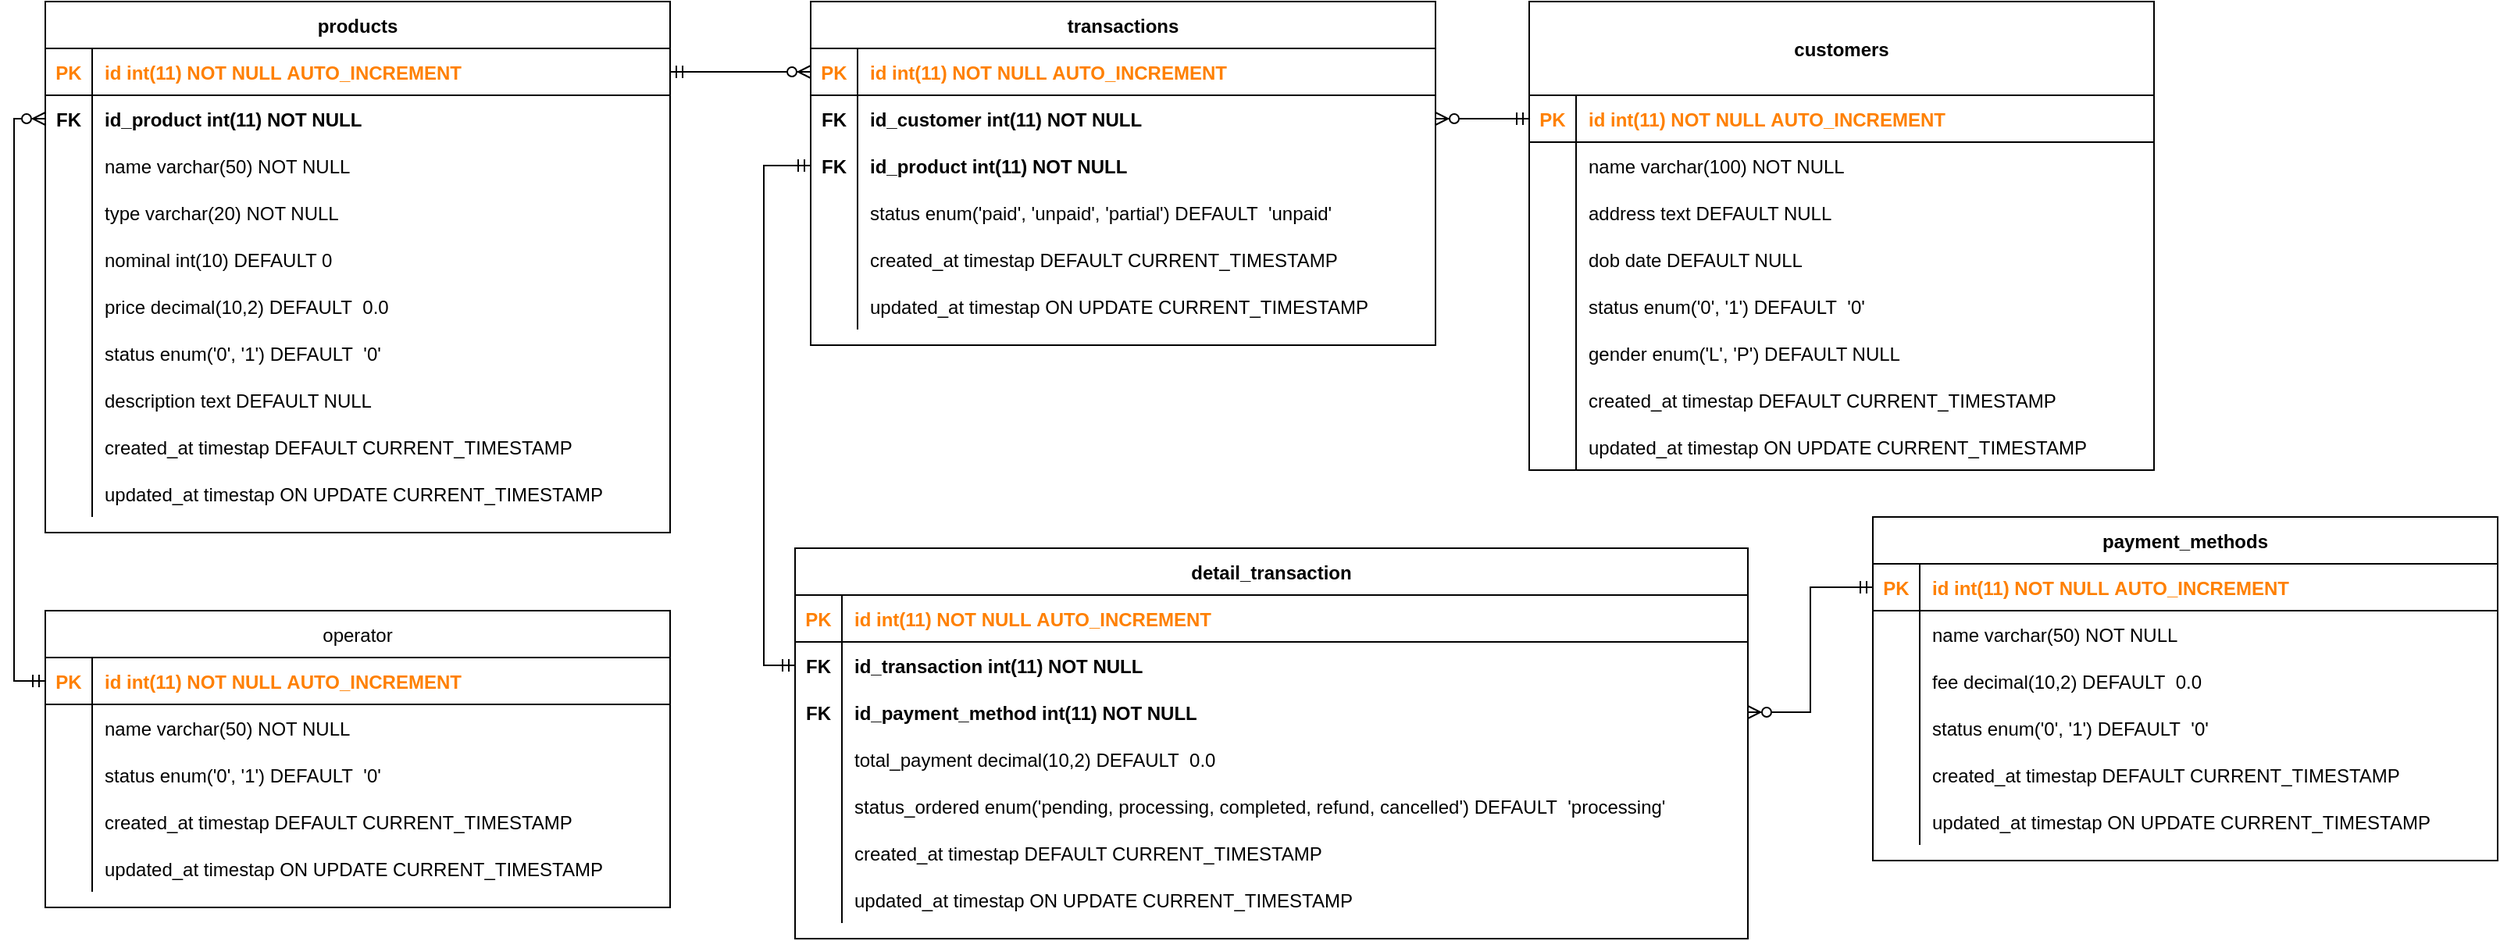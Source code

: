 <mxfile version="16.6.4" type="device"><diagram id="R2lEEEUBdFMjLlhIrx00" name="Page-1"><mxGraphModel dx="1157" dy="632" grid="1" gridSize="10" guides="1" tooltips="1" connect="1" arrows="1" fold="1" page="1" pageScale="1" pageWidth="850" pageHeight="1100" math="0" shadow="0" extFonts="Permanent Marker^https://fonts.googleapis.com/css?family=Permanent+Marker"><root><mxCell id="0"/><mxCell id="1" parent="0"/><mxCell id="C-vyLk0tnHw3VtMMgP7b-23" value="customers" style="shape=table;startSize=60;container=1;collapsible=1;childLayout=tableLayout;fixedRows=1;rowLines=0;fontStyle=1;align=center;resizeLast=1;" parent="1" vertex="1"><mxGeometry x="1560" y="170" width="400" height="300" as="geometry"/></mxCell><mxCell id="C-vyLk0tnHw3VtMMgP7b-24" value="" style="shape=partialRectangle;collapsible=0;dropTarget=0;pointerEvents=0;fillColor=none;points=[[0,0.5],[1,0.5]];portConstraint=eastwest;top=0;left=0;right=0;bottom=1;" parent="C-vyLk0tnHw3VtMMgP7b-23" vertex="1"><mxGeometry y="60" width="400" height="30" as="geometry"/></mxCell><mxCell id="C-vyLk0tnHw3VtMMgP7b-25" value="PK" style="shape=partialRectangle;overflow=hidden;connectable=0;fillColor=none;top=0;left=0;bottom=0;right=0;fontStyle=1;fontColor=#FF8000;" parent="C-vyLk0tnHw3VtMMgP7b-24" vertex="1"><mxGeometry width="30" height="30" as="geometry"><mxRectangle width="30" height="30" as="alternateBounds"/></mxGeometry></mxCell><mxCell id="C-vyLk0tnHw3VtMMgP7b-26" value="id int(11) NOT NULL AUTO_INCREMENT" style="shape=partialRectangle;overflow=hidden;connectable=0;fillColor=none;top=0;left=0;bottom=0;right=0;align=left;spacingLeft=6;fontStyle=1;fontColor=#FF8000;" parent="C-vyLk0tnHw3VtMMgP7b-24" vertex="1"><mxGeometry x="30" width="370" height="30" as="geometry"><mxRectangle width="370" height="30" as="alternateBounds"/></mxGeometry></mxCell><mxCell id="C-vyLk0tnHw3VtMMgP7b-27" value="" style="shape=partialRectangle;collapsible=0;dropTarget=0;pointerEvents=0;fillColor=none;points=[[0,0.5],[1,0.5]];portConstraint=eastwest;top=0;left=0;right=0;bottom=0;" parent="C-vyLk0tnHw3VtMMgP7b-23" vertex="1"><mxGeometry y="90" width="400" height="30" as="geometry"/></mxCell><mxCell id="C-vyLk0tnHw3VtMMgP7b-28" value="" style="shape=partialRectangle;overflow=hidden;connectable=0;fillColor=none;top=0;left=0;bottom=0;right=0;" parent="C-vyLk0tnHw3VtMMgP7b-27" vertex="1"><mxGeometry width="30" height="30" as="geometry"><mxRectangle width="30" height="30" as="alternateBounds"/></mxGeometry></mxCell><mxCell id="C-vyLk0tnHw3VtMMgP7b-29" value="name varchar(100) NOT NULL" style="shape=partialRectangle;overflow=hidden;connectable=0;fillColor=none;top=0;left=0;bottom=0;right=0;align=left;spacingLeft=6;" parent="C-vyLk0tnHw3VtMMgP7b-27" vertex="1"><mxGeometry x="30" width="370" height="30" as="geometry"><mxRectangle width="370" height="30" as="alternateBounds"/></mxGeometry></mxCell><mxCell id="mvq9iQXCpK_tu1EUG7lM-5" value="" style="shape=partialRectangle;collapsible=0;dropTarget=0;pointerEvents=0;fillColor=none;points=[[0,0.5],[1,0.5]];portConstraint=eastwest;top=0;left=0;right=0;bottom=0;" parent="C-vyLk0tnHw3VtMMgP7b-23" vertex="1"><mxGeometry y="120" width="400" height="30" as="geometry"/></mxCell><mxCell id="mvq9iQXCpK_tu1EUG7lM-6" value="" style="shape=partialRectangle;overflow=hidden;connectable=0;fillColor=none;top=0;left=0;bottom=0;right=0;" parent="mvq9iQXCpK_tu1EUG7lM-5" vertex="1"><mxGeometry width="30" height="30" as="geometry"><mxRectangle width="30" height="30" as="alternateBounds"/></mxGeometry></mxCell><mxCell id="mvq9iQXCpK_tu1EUG7lM-7" value="address text DEFAULT NULL" style="shape=partialRectangle;overflow=hidden;connectable=0;fillColor=none;top=0;left=0;bottom=0;right=0;align=left;spacingLeft=6;" parent="mvq9iQXCpK_tu1EUG7lM-5" vertex="1"><mxGeometry x="30" width="370" height="30" as="geometry"><mxRectangle width="370" height="30" as="alternateBounds"/></mxGeometry></mxCell><mxCell id="mvq9iQXCpK_tu1EUG7lM-18" value="" style="shape=partialRectangle;collapsible=0;dropTarget=0;pointerEvents=0;fillColor=none;points=[[0,0.5],[1,0.5]];portConstraint=eastwest;top=0;left=0;right=0;bottom=0;" parent="C-vyLk0tnHw3VtMMgP7b-23" vertex="1"><mxGeometry y="150" width="400" height="30" as="geometry"/></mxCell><mxCell id="mvq9iQXCpK_tu1EUG7lM-19" value="" style="shape=partialRectangle;overflow=hidden;connectable=0;fillColor=none;top=0;left=0;bottom=0;right=0;" parent="mvq9iQXCpK_tu1EUG7lM-18" vertex="1"><mxGeometry width="30" height="30" as="geometry"><mxRectangle width="30" height="30" as="alternateBounds"/></mxGeometry></mxCell><mxCell id="mvq9iQXCpK_tu1EUG7lM-20" value="dob date DEFAULT NULL" style="shape=partialRectangle;overflow=hidden;connectable=0;fillColor=none;top=0;left=0;bottom=0;right=0;align=left;spacingLeft=6;" parent="mvq9iQXCpK_tu1EUG7lM-18" vertex="1"><mxGeometry x="30" width="370" height="30" as="geometry"><mxRectangle width="370" height="30" as="alternateBounds"/></mxGeometry></mxCell><mxCell id="mvq9iQXCpK_tu1EUG7lM-21" value="" style="shape=partialRectangle;collapsible=0;dropTarget=0;pointerEvents=0;fillColor=none;points=[[0,0.5],[1,0.5]];portConstraint=eastwest;top=0;left=0;right=0;bottom=0;" parent="C-vyLk0tnHw3VtMMgP7b-23" vertex="1"><mxGeometry y="180" width="400" height="30" as="geometry"/></mxCell><mxCell id="mvq9iQXCpK_tu1EUG7lM-22" value="" style="shape=partialRectangle;overflow=hidden;connectable=0;fillColor=none;top=0;left=0;bottom=0;right=0;" parent="mvq9iQXCpK_tu1EUG7lM-21" vertex="1"><mxGeometry width="30" height="30" as="geometry"><mxRectangle width="30" height="30" as="alternateBounds"/></mxGeometry></mxCell><mxCell id="mvq9iQXCpK_tu1EUG7lM-23" value="status enum('0', '1') DEFAULT  '0'" style="shape=partialRectangle;overflow=hidden;connectable=0;fillColor=none;top=0;left=0;bottom=0;right=0;align=left;spacingLeft=6;" parent="mvq9iQXCpK_tu1EUG7lM-21" vertex="1"><mxGeometry x="30" width="370" height="30" as="geometry"><mxRectangle width="370" height="30" as="alternateBounds"/></mxGeometry></mxCell><mxCell id="mvq9iQXCpK_tu1EUG7lM-24" value="" style="shape=partialRectangle;collapsible=0;dropTarget=0;pointerEvents=0;fillColor=none;points=[[0,0.5],[1,0.5]];portConstraint=eastwest;top=0;left=0;right=0;bottom=0;" parent="C-vyLk0tnHw3VtMMgP7b-23" vertex="1"><mxGeometry y="210" width="400" height="30" as="geometry"/></mxCell><mxCell id="mvq9iQXCpK_tu1EUG7lM-25" value="" style="shape=partialRectangle;overflow=hidden;connectable=0;fillColor=none;top=0;left=0;bottom=0;right=0;" parent="mvq9iQXCpK_tu1EUG7lM-24" vertex="1"><mxGeometry width="30" height="30" as="geometry"><mxRectangle width="30" height="30" as="alternateBounds"/></mxGeometry></mxCell><mxCell id="mvq9iQXCpK_tu1EUG7lM-26" value="gender enum('L', 'P') DEFAULT NULL" style="shape=partialRectangle;overflow=hidden;connectable=0;fillColor=none;top=0;left=0;bottom=0;right=0;align=left;spacingLeft=6;" parent="mvq9iQXCpK_tu1EUG7lM-24" vertex="1"><mxGeometry x="30" width="370" height="30" as="geometry"><mxRectangle width="370" height="30" as="alternateBounds"/></mxGeometry></mxCell><mxCell id="mvq9iQXCpK_tu1EUG7lM-27" value="" style="shape=partialRectangle;collapsible=0;dropTarget=0;pointerEvents=0;fillColor=none;points=[[0,0.5],[1,0.5]];portConstraint=eastwest;top=0;left=0;right=0;bottom=0;" parent="C-vyLk0tnHw3VtMMgP7b-23" vertex="1"><mxGeometry y="240" width="400" height="30" as="geometry"/></mxCell><mxCell id="mvq9iQXCpK_tu1EUG7lM-28" value="" style="shape=partialRectangle;overflow=hidden;connectable=0;fillColor=none;top=0;left=0;bottom=0;right=0;" parent="mvq9iQXCpK_tu1EUG7lM-27" vertex="1"><mxGeometry width="30" height="30" as="geometry"><mxRectangle width="30" height="30" as="alternateBounds"/></mxGeometry></mxCell><mxCell id="mvq9iQXCpK_tu1EUG7lM-29" value="created_at timestap DEFAULT CURRENT_TIMESTAMP" style="shape=partialRectangle;overflow=hidden;connectable=0;fillColor=none;top=0;left=0;bottom=0;right=0;align=left;spacingLeft=6;" parent="mvq9iQXCpK_tu1EUG7lM-27" vertex="1"><mxGeometry x="30" width="370" height="30" as="geometry"><mxRectangle width="370" height="30" as="alternateBounds"/></mxGeometry></mxCell><mxCell id="mvq9iQXCpK_tu1EUG7lM-30" value="" style="shape=partialRectangle;collapsible=0;dropTarget=0;pointerEvents=0;fillColor=none;points=[[0,0.5],[1,0.5]];portConstraint=eastwest;top=0;left=0;right=0;bottom=0;" parent="C-vyLk0tnHw3VtMMgP7b-23" vertex="1"><mxGeometry y="270" width="400" height="30" as="geometry"/></mxCell><mxCell id="mvq9iQXCpK_tu1EUG7lM-31" value="" style="shape=partialRectangle;overflow=hidden;connectable=0;fillColor=none;top=0;left=0;bottom=0;right=0;" parent="mvq9iQXCpK_tu1EUG7lM-30" vertex="1"><mxGeometry width="30" height="30" as="geometry"><mxRectangle width="30" height="30" as="alternateBounds"/></mxGeometry></mxCell><mxCell id="mvq9iQXCpK_tu1EUG7lM-32" value="updated_at timestap ON UPDATE CURRENT_TIMESTAMP" style="shape=partialRectangle;overflow=hidden;connectable=0;fillColor=none;top=0;left=0;bottom=0;right=0;align=left;spacingLeft=6;" parent="mvq9iQXCpK_tu1EUG7lM-30" vertex="1"><mxGeometry x="30" width="370" height="30" as="geometry"><mxRectangle width="370" height="30" as="alternateBounds"/></mxGeometry></mxCell><mxCell id="yHrd1YtTNK5zj9LN3ezp-1" value="operator" style="shape=table;startSize=30;container=1;collapsible=1;childLayout=tableLayout;fixedRows=1;rowLines=0;fontStyle=0;align=center;resizeLast=1;" parent="1" vertex="1"><mxGeometry x="610" y="560" width="400" height="190" as="geometry"/></mxCell><mxCell id="yHrd1YtTNK5zj9LN3ezp-2" value="" style="shape=partialRectangle;collapsible=0;dropTarget=0;pointerEvents=0;fillColor=none;points=[[0,0.5],[1,0.5]];portConstraint=eastwest;top=0;left=0;right=0;bottom=1;" parent="yHrd1YtTNK5zj9LN3ezp-1" vertex="1"><mxGeometry y="30" width="400" height="30" as="geometry"/></mxCell><mxCell id="yHrd1YtTNK5zj9LN3ezp-3" value="PK" style="shape=partialRectangle;overflow=hidden;connectable=0;fillColor=none;top=0;left=0;bottom=0;right=0;fontStyle=1;fontColor=#FF8000;" parent="yHrd1YtTNK5zj9LN3ezp-2" vertex="1"><mxGeometry width="30" height="30" as="geometry"><mxRectangle width="30" height="30" as="alternateBounds"/></mxGeometry></mxCell><mxCell id="yHrd1YtTNK5zj9LN3ezp-4" value="id int(11) NOT NULL AUTO_INCREMENT" style="shape=partialRectangle;overflow=hidden;connectable=0;fillColor=none;top=0;left=0;bottom=0;right=0;align=left;spacingLeft=6;fontStyle=1;fontColor=#FF8000;" parent="yHrd1YtTNK5zj9LN3ezp-2" vertex="1"><mxGeometry x="30" width="370" height="30" as="geometry"><mxRectangle width="370" height="30" as="alternateBounds"/></mxGeometry></mxCell><mxCell id="yHrd1YtTNK5zj9LN3ezp-5" value="" style="shape=partialRectangle;collapsible=0;dropTarget=0;pointerEvents=0;fillColor=none;points=[[0,0.5],[1,0.5]];portConstraint=eastwest;top=0;left=0;right=0;bottom=0;" parent="yHrd1YtTNK5zj9LN3ezp-1" vertex="1"><mxGeometry y="60" width="400" height="30" as="geometry"/></mxCell><mxCell id="yHrd1YtTNK5zj9LN3ezp-6" value="" style="shape=partialRectangle;overflow=hidden;connectable=0;fillColor=none;top=0;left=0;bottom=0;right=0;" parent="yHrd1YtTNK5zj9LN3ezp-5" vertex="1"><mxGeometry width="30" height="30" as="geometry"><mxRectangle width="30" height="30" as="alternateBounds"/></mxGeometry></mxCell><mxCell id="yHrd1YtTNK5zj9LN3ezp-7" value="name varchar(50) NOT NULL" style="shape=partialRectangle;overflow=hidden;connectable=0;fillColor=none;top=0;left=0;bottom=0;right=0;align=left;spacingLeft=6;" parent="yHrd1YtTNK5zj9LN3ezp-5" vertex="1"><mxGeometry x="30" width="370" height="30" as="geometry"><mxRectangle width="370" height="30" as="alternateBounds"/></mxGeometry></mxCell><mxCell id="yHrd1YtTNK5zj9LN3ezp-14" value="" style="shape=partialRectangle;collapsible=0;dropTarget=0;pointerEvents=0;fillColor=none;points=[[0,0.5],[1,0.5]];portConstraint=eastwest;top=0;left=0;right=0;bottom=0;" parent="yHrd1YtTNK5zj9LN3ezp-1" vertex="1"><mxGeometry y="90" width="400" height="30" as="geometry"/></mxCell><mxCell id="yHrd1YtTNK5zj9LN3ezp-15" value="" style="shape=partialRectangle;overflow=hidden;connectable=0;fillColor=none;top=0;left=0;bottom=0;right=0;" parent="yHrd1YtTNK5zj9LN3ezp-14" vertex="1"><mxGeometry width="30" height="30" as="geometry"><mxRectangle width="30" height="30" as="alternateBounds"/></mxGeometry></mxCell><mxCell id="yHrd1YtTNK5zj9LN3ezp-16" value="status enum('0', '1') DEFAULT  '0'" style="shape=partialRectangle;overflow=hidden;connectable=0;fillColor=none;top=0;left=0;bottom=0;right=0;align=left;spacingLeft=6;" parent="yHrd1YtTNK5zj9LN3ezp-14" vertex="1"><mxGeometry x="30" width="370" height="30" as="geometry"><mxRectangle width="370" height="30" as="alternateBounds"/></mxGeometry></mxCell><mxCell id="yHrd1YtTNK5zj9LN3ezp-20" value="" style="shape=partialRectangle;collapsible=0;dropTarget=0;pointerEvents=0;fillColor=none;points=[[0,0.5],[1,0.5]];portConstraint=eastwest;top=0;left=0;right=0;bottom=0;" parent="yHrd1YtTNK5zj9LN3ezp-1" vertex="1"><mxGeometry y="120" width="400" height="30" as="geometry"/></mxCell><mxCell id="yHrd1YtTNK5zj9LN3ezp-21" value="" style="shape=partialRectangle;overflow=hidden;connectable=0;fillColor=none;top=0;left=0;bottom=0;right=0;" parent="yHrd1YtTNK5zj9LN3ezp-20" vertex="1"><mxGeometry width="30" height="30" as="geometry"><mxRectangle width="30" height="30" as="alternateBounds"/></mxGeometry></mxCell><mxCell id="yHrd1YtTNK5zj9LN3ezp-22" value="created_at timestap DEFAULT CURRENT_TIMESTAMP" style="shape=partialRectangle;overflow=hidden;connectable=0;fillColor=none;top=0;left=0;bottom=0;right=0;align=left;spacingLeft=6;" parent="yHrd1YtTNK5zj9LN3ezp-20" vertex="1"><mxGeometry x="30" width="370" height="30" as="geometry"><mxRectangle width="370" height="30" as="alternateBounds"/></mxGeometry></mxCell><mxCell id="yHrd1YtTNK5zj9LN3ezp-23" value="" style="shape=partialRectangle;collapsible=0;dropTarget=0;pointerEvents=0;fillColor=none;points=[[0,0.5],[1,0.5]];portConstraint=eastwest;top=0;left=0;right=0;bottom=0;" parent="yHrd1YtTNK5zj9LN3ezp-1" vertex="1"><mxGeometry y="150" width="400" height="30" as="geometry"/></mxCell><mxCell id="yHrd1YtTNK5zj9LN3ezp-24" value="" style="shape=partialRectangle;overflow=hidden;connectable=0;fillColor=none;top=0;left=0;bottom=0;right=0;" parent="yHrd1YtTNK5zj9LN3ezp-23" vertex="1"><mxGeometry width="30" height="30" as="geometry"><mxRectangle width="30" height="30" as="alternateBounds"/></mxGeometry></mxCell><mxCell id="yHrd1YtTNK5zj9LN3ezp-25" value="updated_at timestap ON UPDATE CURRENT_TIMESTAMP" style="shape=partialRectangle;overflow=hidden;connectable=0;fillColor=none;top=0;left=0;bottom=0;right=0;align=left;spacingLeft=6;" parent="yHrd1YtTNK5zj9LN3ezp-23" vertex="1"><mxGeometry x="30" width="370" height="30" as="geometry"><mxRectangle width="370" height="30" as="alternateBounds"/></mxGeometry></mxCell><mxCell id="yHrd1YtTNK5zj9LN3ezp-26" value="payment_methods" style="shape=table;startSize=30;container=1;collapsible=1;childLayout=tableLayout;fixedRows=1;rowLines=0;fontStyle=1;align=center;resizeLast=1;" parent="1" vertex="1"><mxGeometry x="1780" y="500" width="400" height="220" as="geometry"/></mxCell><mxCell id="yHrd1YtTNK5zj9LN3ezp-27" value="" style="shape=partialRectangle;collapsible=0;dropTarget=0;pointerEvents=0;fillColor=none;points=[[0,0.5],[1,0.5]];portConstraint=eastwest;top=0;left=0;right=0;bottom=1;" parent="yHrd1YtTNK5zj9LN3ezp-26" vertex="1"><mxGeometry y="30" width="400" height="30" as="geometry"/></mxCell><mxCell id="yHrd1YtTNK5zj9LN3ezp-28" value="PK" style="shape=partialRectangle;overflow=hidden;connectable=0;fillColor=none;top=0;left=0;bottom=0;right=0;fontStyle=1;fontColor=#FF8000;" parent="yHrd1YtTNK5zj9LN3ezp-27" vertex="1"><mxGeometry width="30" height="30" as="geometry"><mxRectangle width="30" height="30" as="alternateBounds"/></mxGeometry></mxCell><mxCell id="yHrd1YtTNK5zj9LN3ezp-29" value="id int(11) NOT NULL AUTO_INCREMENT" style="shape=partialRectangle;overflow=hidden;connectable=0;fillColor=none;top=0;left=0;bottom=0;right=0;align=left;spacingLeft=6;fontStyle=1;fontColor=#FF8000;" parent="yHrd1YtTNK5zj9LN3ezp-27" vertex="1"><mxGeometry x="30" width="370" height="30" as="geometry"><mxRectangle width="370" height="30" as="alternateBounds"/></mxGeometry></mxCell><mxCell id="yHrd1YtTNK5zj9LN3ezp-30" value="" style="shape=partialRectangle;collapsible=0;dropTarget=0;pointerEvents=0;fillColor=none;points=[[0,0.5],[1,0.5]];portConstraint=eastwest;top=0;left=0;right=0;bottom=0;" parent="yHrd1YtTNK5zj9LN3ezp-26" vertex="1"><mxGeometry y="60" width="400" height="30" as="geometry"/></mxCell><mxCell id="yHrd1YtTNK5zj9LN3ezp-31" value="" style="shape=partialRectangle;overflow=hidden;connectable=0;fillColor=none;top=0;left=0;bottom=0;right=0;" parent="yHrd1YtTNK5zj9LN3ezp-30" vertex="1"><mxGeometry width="30" height="30" as="geometry"><mxRectangle width="30" height="30" as="alternateBounds"/></mxGeometry></mxCell><mxCell id="yHrd1YtTNK5zj9LN3ezp-32" value="name varchar(50) NOT NULL" style="shape=partialRectangle;overflow=hidden;connectable=0;fillColor=none;top=0;left=0;bottom=0;right=0;align=left;spacingLeft=6;" parent="yHrd1YtTNK5zj9LN3ezp-30" vertex="1"><mxGeometry x="30" width="370" height="30" as="geometry"><mxRectangle width="370" height="30" as="alternateBounds"/></mxGeometry></mxCell><mxCell id="yHrd1YtTNK5zj9LN3ezp-33" value="" style="shape=partialRectangle;collapsible=0;dropTarget=0;pointerEvents=0;fillColor=none;points=[[0,0.5],[1,0.5]];portConstraint=eastwest;top=0;left=0;right=0;bottom=0;" parent="yHrd1YtTNK5zj9LN3ezp-26" vertex="1"><mxGeometry y="90" width="400" height="30" as="geometry"/></mxCell><mxCell id="yHrd1YtTNK5zj9LN3ezp-34" value="" style="shape=partialRectangle;overflow=hidden;connectable=0;fillColor=none;top=0;left=0;bottom=0;right=0;" parent="yHrd1YtTNK5zj9LN3ezp-33" vertex="1"><mxGeometry width="30" height="30" as="geometry"><mxRectangle width="30" height="30" as="alternateBounds"/></mxGeometry></mxCell><mxCell id="yHrd1YtTNK5zj9LN3ezp-35" value="fee decimal(10,2) DEFAULT  0.0" style="shape=partialRectangle;overflow=hidden;connectable=0;fillColor=none;top=0;left=0;bottom=0;right=0;align=left;spacingLeft=6;" parent="yHrd1YtTNK5zj9LN3ezp-33" vertex="1"><mxGeometry x="30" width="370" height="30" as="geometry"><mxRectangle width="370" height="30" as="alternateBounds"/></mxGeometry></mxCell><mxCell id="yHrd1YtTNK5zj9LN3ezp-36" value="" style="shape=partialRectangle;collapsible=0;dropTarget=0;pointerEvents=0;fillColor=none;points=[[0,0.5],[1,0.5]];portConstraint=eastwest;top=0;left=0;right=0;bottom=0;" parent="yHrd1YtTNK5zj9LN3ezp-26" vertex="1"><mxGeometry y="120" width="400" height="30" as="geometry"/></mxCell><mxCell id="yHrd1YtTNK5zj9LN3ezp-37" value="" style="shape=partialRectangle;overflow=hidden;connectable=0;fillColor=none;top=0;left=0;bottom=0;right=0;" parent="yHrd1YtTNK5zj9LN3ezp-36" vertex="1"><mxGeometry width="30" height="30" as="geometry"><mxRectangle width="30" height="30" as="alternateBounds"/></mxGeometry></mxCell><mxCell id="yHrd1YtTNK5zj9LN3ezp-38" value="status enum('0', '1') DEFAULT  '0'" style="shape=partialRectangle;overflow=hidden;connectable=0;fillColor=none;top=0;left=0;bottom=0;right=0;align=left;spacingLeft=6;" parent="yHrd1YtTNK5zj9LN3ezp-36" vertex="1"><mxGeometry x="30" width="370" height="30" as="geometry"><mxRectangle width="370" height="30" as="alternateBounds"/></mxGeometry></mxCell><mxCell id="yHrd1YtTNK5zj9LN3ezp-39" value="" style="shape=partialRectangle;collapsible=0;dropTarget=0;pointerEvents=0;fillColor=none;points=[[0,0.5],[1,0.5]];portConstraint=eastwest;top=0;left=0;right=0;bottom=0;" parent="yHrd1YtTNK5zj9LN3ezp-26" vertex="1"><mxGeometry y="150" width="400" height="30" as="geometry"/></mxCell><mxCell id="yHrd1YtTNK5zj9LN3ezp-40" value="" style="shape=partialRectangle;overflow=hidden;connectable=0;fillColor=none;top=0;left=0;bottom=0;right=0;" parent="yHrd1YtTNK5zj9LN3ezp-39" vertex="1"><mxGeometry width="30" height="30" as="geometry"><mxRectangle width="30" height="30" as="alternateBounds"/></mxGeometry></mxCell><mxCell id="yHrd1YtTNK5zj9LN3ezp-41" value="created_at timestap DEFAULT CURRENT_TIMESTAMP" style="shape=partialRectangle;overflow=hidden;connectable=0;fillColor=none;top=0;left=0;bottom=0;right=0;align=left;spacingLeft=6;" parent="yHrd1YtTNK5zj9LN3ezp-39" vertex="1"><mxGeometry x="30" width="370" height="30" as="geometry"><mxRectangle width="370" height="30" as="alternateBounds"/></mxGeometry></mxCell><mxCell id="yHrd1YtTNK5zj9LN3ezp-42" value="" style="shape=partialRectangle;collapsible=0;dropTarget=0;pointerEvents=0;fillColor=none;points=[[0,0.5],[1,0.5]];portConstraint=eastwest;top=0;left=0;right=0;bottom=0;" parent="yHrd1YtTNK5zj9LN3ezp-26" vertex="1"><mxGeometry y="180" width="400" height="30" as="geometry"/></mxCell><mxCell id="yHrd1YtTNK5zj9LN3ezp-43" value="" style="shape=partialRectangle;overflow=hidden;connectable=0;fillColor=none;top=0;left=0;bottom=0;right=0;" parent="yHrd1YtTNK5zj9LN3ezp-42" vertex="1"><mxGeometry width="30" height="30" as="geometry"><mxRectangle width="30" height="30" as="alternateBounds"/></mxGeometry></mxCell><mxCell id="yHrd1YtTNK5zj9LN3ezp-44" value="updated_at timestap ON UPDATE CURRENT_TIMESTAMP" style="shape=partialRectangle;overflow=hidden;connectable=0;fillColor=none;top=0;left=0;bottom=0;right=0;align=left;spacingLeft=6;" parent="yHrd1YtTNK5zj9LN3ezp-42" vertex="1"><mxGeometry x="30" width="370" height="30" as="geometry"><mxRectangle width="370" height="30" as="alternateBounds"/></mxGeometry></mxCell><mxCell id="yHrd1YtTNK5zj9LN3ezp-45" value="products" style="shape=table;startSize=30;container=1;collapsible=1;childLayout=tableLayout;fixedRows=1;rowLines=0;fontStyle=1;align=center;resizeLast=1;" parent="1" vertex="1"><mxGeometry x="610" y="170" width="400" height="340" as="geometry"/></mxCell><mxCell id="yHrd1YtTNK5zj9LN3ezp-46" value="" style="shape=partialRectangle;collapsible=0;dropTarget=0;pointerEvents=0;fillColor=none;points=[[0,0.5],[1,0.5]];portConstraint=eastwest;top=0;left=0;right=0;bottom=1;" parent="yHrd1YtTNK5zj9LN3ezp-45" vertex="1"><mxGeometry y="30" width="400" height="30" as="geometry"/></mxCell><mxCell id="yHrd1YtTNK5zj9LN3ezp-47" value="PK" style="shape=partialRectangle;overflow=hidden;connectable=0;fillColor=none;top=0;left=0;bottom=0;right=0;fontStyle=1;fontColor=#FF8000;" parent="yHrd1YtTNK5zj9LN3ezp-46" vertex="1"><mxGeometry width="30" height="30" as="geometry"><mxRectangle width="30" height="30" as="alternateBounds"/></mxGeometry></mxCell><mxCell id="yHrd1YtTNK5zj9LN3ezp-48" value="id int(11) NOT NULL AUTO_INCREMENT" style="shape=partialRectangle;overflow=hidden;connectable=0;fillColor=none;top=0;left=0;bottom=0;right=0;align=left;spacingLeft=6;fontStyle=1;fontColor=#FF8000;" parent="yHrd1YtTNK5zj9LN3ezp-46" vertex="1"><mxGeometry x="30" width="370" height="30" as="geometry"><mxRectangle width="370" height="30" as="alternateBounds"/></mxGeometry></mxCell><mxCell id="yHrd1YtTNK5zj9LN3ezp-111" value="" style="shape=partialRectangle;collapsible=0;dropTarget=0;pointerEvents=0;fillColor=none;points=[[0,0.5],[1,0.5]];portConstraint=eastwest;top=0;left=0;right=0;bottom=0;" parent="yHrd1YtTNK5zj9LN3ezp-45" vertex="1"><mxGeometry y="60" width="400" height="30" as="geometry"/></mxCell><mxCell id="yHrd1YtTNK5zj9LN3ezp-112" value="FK" style="shape=partialRectangle;overflow=hidden;connectable=0;fillColor=none;top=0;left=0;bottom=0;right=0;fontStyle=1" parent="yHrd1YtTNK5zj9LN3ezp-111" vertex="1"><mxGeometry width="30" height="30" as="geometry"><mxRectangle width="30" height="30" as="alternateBounds"/></mxGeometry></mxCell><mxCell id="yHrd1YtTNK5zj9LN3ezp-113" value="id_product int(11) NOT NULL" style="shape=partialRectangle;overflow=hidden;connectable=0;fillColor=none;top=0;left=0;bottom=0;right=0;align=left;spacingLeft=6;fontStyle=1" parent="yHrd1YtTNK5zj9LN3ezp-111" vertex="1"><mxGeometry x="30" width="370" height="30" as="geometry"><mxRectangle width="370" height="30" as="alternateBounds"/></mxGeometry></mxCell><mxCell id="yHrd1YtTNK5zj9LN3ezp-49" value="" style="shape=partialRectangle;collapsible=0;dropTarget=0;pointerEvents=0;fillColor=none;points=[[0,0.5],[1,0.5]];portConstraint=eastwest;top=0;left=0;right=0;bottom=0;" parent="yHrd1YtTNK5zj9LN3ezp-45" vertex="1"><mxGeometry y="90" width="400" height="30" as="geometry"/></mxCell><mxCell id="yHrd1YtTNK5zj9LN3ezp-50" value="" style="shape=partialRectangle;overflow=hidden;connectable=0;fillColor=none;top=0;left=0;bottom=0;right=0;" parent="yHrd1YtTNK5zj9LN3ezp-49" vertex="1"><mxGeometry width="30" height="30" as="geometry"><mxRectangle width="30" height="30" as="alternateBounds"/></mxGeometry></mxCell><mxCell id="yHrd1YtTNK5zj9LN3ezp-51" value="name varchar(50) NOT NULL" style="shape=partialRectangle;overflow=hidden;connectable=0;fillColor=none;top=0;left=0;bottom=0;right=0;align=left;spacingLeft=6;" parent="yHrd1YtTNK5zj9LN3ezp-49" vertex="1"><mxGeometry x="30" width="370" height="30" as="geometry"><mxRectangle width="370" height="30" as="alternateBounds"/></mxGeometry></mxCell><mxCell id="3uZ4cOKXwaCjr-reiXSE-33" value="" style="shape=partialRectangle;collapsible=0;dropTarget=0;pointerEvents=0;fillColor=none;points=[[0,0.5],[1,0.5]];portConstraint=eastwest;top=0;left=0;right=0;bottom=0;" parent="yHrd1YtTNK5zj9LN3ezp-45" vertex="1"><mxGeometry y="120" width="400" height="30" as="geometry"/></mxCell><mxCell id="3uZ4cOKXwaCjr-reiXSE-34" value="" style="shape=partialRectangle;overflow=hidden;connectable=0;fillColor=none;top=0;left=0;bottom=0;right=0;" parent="3uZ4cOKXwaCjr-reiXSE-33" vertex="1"><mxGeometry width="30" height="30" as="geometry"><mxRectangle width="30" height="30" as="alternateBounds"/></mxGeometry></mxCell><mxCell id="3uZ4cOKXwaCjr-reiXSE-35" value="type varchar(20) NOT NULL" style="shape=partialRectangle;overflow=hidden;connectable=0;fillColor=none;top=0;left=0;bottom=0;right=0;align=left;spacingLeft=6;" parent="3uZ4cOKXwaCjr-reiXSE-33" vertex="1"><mxGeometry x="30" width="370" height="30" as="geometry"><mxRectangle width="370" height="30" as="alternateBounds"/></mxGeometry></mxCell><mxCell id="yHrd1YtTNK5zj9LN3ezp-86" value="" style="shape=partialRectangle;collapsible=0;dropTarget=0;pointerEvents=0;fillColor=none;points=[[0,0.5],[1,0.5]];portConstraint=eastwest;top=0;left=0;right=0;bottom=0;" parent="yHrd1YtTNK5zj9LN3ezp-45" vertex="1"><mxGeometry y="150" width="400" height="30" as="geometry"/></mxCell><mxCell id="yHrd1YtTNK5zj9LN3ezp-87" value="" style="shape=partialRectangle;overflow=hidden;connectable=0;fillColor=none;top=0;left=0;bottom=0;right=0;" parent="yHrd1YtTNK5zj9LN3ezp-86" vertex="1"><mxGeometry width="30" height="30" as="geometry"><mxRectangle width="30" height="30" as="alternateBounds"/></mxGeometry></mxCell><mxCell id="yHrd1YtTNK5zj9LN3ezp-88" value="nominal int(10) DEFAULT 0" style="shape=partialRectangle;overflow=hidden;connectable=0;fillColor=none;top=0;left=0;bottom=0;right=0;align=left;spacingLeft=6;" parent="yHrd1YtTNK5zj9LN3ezp-86" vertex="1"><mxGeometry x="30" width="370" height="30" as="geometry"><mxRectangle width="370" height="30" as="alternateBounds"/></mxGeometry></mxCell><mxCell id="yHrd1YtTNK5zj9LN3ezp-52" value="" style="shape=partialRectangle;collapsible=0;dropTarget=0;pointerEvents=0;fillColor=none;points=[[0,0.5],[1,0.5]];portConstraint=eastwest;top=0;left=0;right=0;bottom=0;" parent="yHrd1YtTNK5zj9LN3ezp-45" vertex="1"><mxGeometry y="180" width="400" height="30" as="geometry"/></mxCell><mxCell id="yHrd1YtTNK5zj9LN3ezp-53" value="" style="shape=partialRectangle;overflow=hidden;connectable=0;fillColor=none;top=0;left=0;bottom=0;right=0;" parent="yHrd1YtTNK5zj9LN3ezp-52" vertex="1"><mxGeometry width="30" height="30" as="geometry"><mxRectangle width="30" height="30" as="alternateBounds"/></mxGeometry></mxCell><mxCell id="yHrd1YtTNK5zj9LN3ezp-54" value="price decimal(10,2) DEFAULT  0.0" style="shape=partialRectangle;overflow=hidden;connectable=0;fillColor=none;top=0;left=0;bottom=0;right=0;align=left;spacingLeft=6;" parent="yHrd1YtTNK5zj9LN3ezp-52" vertex="1"><mxGeometry x="30" width="370" height="30" as="geometry"><mxRectangle width="370" height="30" as="alternateBounds"/></mxGeometry></mxCell><mxCell id="yHrd1YtTNK5zj9LN3ezp-55" value="" style="shape=partialRectangle;collapsible=0;dropTarget=0;pointerEvents=0;fillColor=none;points=[[0,0.5],[1,0.5]];portConstraint=eastwest;top=0;left=0;right=0;bottom=0;" parent="yHrd1YtTNK5zj9LN3ezp-45" vertex="1"><mxGeometry y="210" width="400" height="30" as="geometry"/></mxCell><mxCell id="yHrd1YtTNK5zj9LN3ezp-56" value="" style="shape=partialRectangle;overflow=hidden;connectable=0;fillColor=none;top=0;left=0;bottom=0;right=0;" parent="yHrd1YtTNK5zj9LN3ezp-55" vertex="1"><mxGeometry width="30" height="30" as="geometry"><mxRectangle width="30" height="30" as="alternateBounds"/></mxGeometry></mxCell><mxCell id="yHrd1YtTNK5zj9LN3ezp-57" value="status enum('0', '1') DEFAULT  '0'" style="shape=partialRectangle;overflow=hidden;connectable=0;fillColor=none;top=0;left=0;bottom=0;right=0;align=left;spacingLeft=6;" parent="yHrd1YtTNK5zj9LN3ezp-55" vertex="1"><mxGeometry x="30" width="370" height="30" as="geometry"><mxRectangle width="370" height="30" as="alternateBounds"/></mxGeometry></mxCell><mxCell id="3uZ4cOKXwaCjr-reiXSE-2" value="" style="shape=partialRectangle;collapsible=0;dropTarget=0;pointerEvents=0;fillColor=none;points=[[0,0.5],[1,0.5]];portConstraint=eastwest;top=0;left=0;right=0;bottom=0;" parent="yHrd1YtTNK5zj9LN3ezp-45" vertex="1"><mxGeometry y="240" width="400" height="30" as="geometry"/></mxCell><mxCell id="3uZ4cOKXwaCjr-reiXSE-3" value="" style="shape=partialRectangle;overflow=hidden;connectable=0;fillColor=none;top=0;left=0;bottom=0;right=0;" parent="3uZ4cOKXwaCjr-reiXSE-2" vertex="1"><mxGeometry width="30" height="30" as="geometry"><mxRectangle width="30" height="30" as="alternateBounds"/></mxGeometry></mxCell><mxCell id="3uZ4cOKXwaCjr-reiXSE-4" value="description text DEFAULT NULL" style="shape=partialRectangle;overflow=hidden;connectable=0;fillColor=none;top=0;left=0;bottom=0;right=0;align=left;spacingLeft=6;" parent="3uZ4cOKXwaCjr-reiXSE-2" vertex="1"><mxGeometry x="30" width="370" height="30" as="geometry"><mxRectangle width="370" height="30" as="alternateBounds"/></mxGeometry></mxCell><mxCell id="yHrd1YtTNK5zj9LN3ezp-58" value="" style="shape=partialRectangle;collapsible=0;dropTarget=0;pointerEvents=0;fillColor=none;points=[[0,0.5],[1,0.5]];portConstraint=eastwest;top=0;left=0;right=0;bottom=0;" parent="yHrd1YtTNK5zj9LN3ezp-45" vertex="1"><mxGeometry y="270" width="400" height="30" as="geometry"/></mxCell><mxCell id="yHrd1YtTNK5zj9LN3ezp-59" value="" style="shape=partialRectangle;overflow=hidden;connectable=0;fillColor=none;top=0;left=0;bottom=0;right=0;" parent="yHrd1YtTNK5zj9LN3ezp-58" vertex="1"><mxGeometry width="30" height="30" as="geometry"><mxRectangle width="30" height="30" as="alternateBounds"/></mxGeometry></mxCell><mxCell id="yHrd1YtTNK5zj9LN3ezp-60" value="created_at timestap DEFAULT CURRENT_TIMESTAMP" style="shape=partialRectangle;overflow=hidden;connectable=0;fillColor=none;top=0;left=0;bottom=0;right=0;align=left;spacingLeft=6;" parent="yHrd1YtTNK5zj9LN3ezp-58" vertex="1"><mxGeometry x="30" width="370" height="30" as="geometry"><mxRectangle width="370" height="30" as="alternateBounds"/></mxGeometry></mxCell><mxCell id="yHrd1YtTNK5zj9LN3ezp-61" value="" style="shape=partialRectangle;collapsible=0;dropTarget=0;pointerEvents=0;fillColor=none;points=[[0,0.5],[1,0.5]];portConstraint=eastwest;top=0;left=0;right=0;bottom=0;" parent="yHrd1YtTNK5zj9LN3ezp-45" vertex="1"><mxGeometry y="300" width="400" height="30" as="geometry"/></mxCell><mxCell id="yHrd1YtTNK5zj9LN3ezp-62" value="" style="shape=partialRectangle;overflow=hidden;connectable=0;fillColor=none;top=0;left=0;bottom=0;right=0;" parent="yHrd1YtTNK5zj9LN3ezp-61" vertex="1"><mxGeometry width="30" height="30" as="geometry"><mxRectangle width="30" height="30" as="alternateBounds"/></mxGeometry></mxCell><mxCell id="yHrd1YtTNK5zj9LN3ezp-63" value="updated_at timestap ON UPDATE CURRENT_TIMESTAMP" style="shape=partialRectangle;overflow=hidden;connectable=0;fillColor=none;top=0;left=0;bottom=0;right=0;align=left;spacingLeft=6;" parent="yHrd1YtTNK5zj9LN3ezp-61" vertex="1"><mxGeometry x="30" width="370" height="30" as="geometry"><mxRectangle width="370" height="30" as="alternateBounds"/></mxGeometry></mxCell><mxCell id="yHrd1YtTNK5zj9LN3ezp-117" value="" style="fontSize=12;html=1;endArrow=ERzeroToMany;startArrow=ERmandOne;rounded=0;edgeStyle=elbowEdgeStyle;exitX=0;exitY=0.5;exitDx=0;exitDy=0;entryX=0;entryY=0.5;entryDx=0;entryDy=0;elbow=vertical;" parent="1" source="yHrd1YtTNK5zj9LN3ezp-2" target="yHrd1YtTNK5zj9LN3ezp-111" edge="1"><mxGeometry width="100" height="100" relative="1" as="geometry"><mxPoint x="570" y="190" as="sourcePoint"/><mxPoint x="470" y="305" as="targetPoint"/><Array as="points"><mxPoint x="590" y="340"/><mxPoint x="500" y="340"/></Array></mxGeometry></mxCell><mxCell id="3uZ4cOKXwaCjr-reiXSE-36" value="transactions" style="shape=table;startSize=30;container=1;collapsible=1;childLayout=tableLayout;fixedRows=1;rowLines=0;fontStyle=1;align=center;resizeLast=1;" parent="1" vertex="1"><mxGeometry x="1100" y="170" width="400" height="220" as="geometry"/></mxCell><mxCell id="3uZ4cOKXwaCjr-reiXSE-37" value="" style="shape=partialRectangle;collapsible=0;dropTarget=0;pointerEvents=0;fillColor=none;points=[[0,0.5],[1,0.5]];portConstraint=eastwest;top=0;left=0;right=0;bottom=1;" parent="3uZ4cOKXwaCjr-reiXSE-36" vertex="1"><mxGeometry y="30" width="400" height="30" as="geometry"/></mxCell><mxCell id="3uZ4cOKXwaCjr-reiXSE-38" value="PK" style="shape=partialRectangle;overflow=hidden;connectable=0;fillColor=none;top=0;left=0;bottom=0;right=0;fontStyle=1;fontColor=#FF8000;" parent="3uZ4cOKXwaCjr-reiXSE-37" vertex="1"><mxGeometry width="30" height="30" as="geometry"><mxRectangle width="30" height="30" as="alternateBounds"/></mxGeometry></mxCell><mxCell id="3uZ4cOKXwaCjr-reiXSE-39" value="id int(11) NOT NULL AUTO_INCREMENT" style="shape=partialRectangle;overflow=hidden;connectable=0;fillColor=none;top=0;left=0;bottom=0;right=0;align=left;spacingLeft=6;fontStyle=1;fontColor=#FF8000;" parent="3uZ4cOKXwaCjr-reiXSE-37" vertex="1"><mxGeometry x="30" width="370" height="30" as="geometry"><mxRectangle width="370" height="30" as="alternateBounds"/></mxGeometry></mxCell><mxCell id="3uZ4cOKXwaCjr-reiXSE-40" value="" style="shape=partialRectangle;collapsible=0;dropTarget=0;pointerEvents=0;fillColor=none;points=[[0,0.5],[1,0.5]];portConstraint=eastwest;top=0;left=0;right=0;bottom=0;" parent="3uZ4cOKXwaCjr-reiXSE-36" vertex="1"><mxGeometry y="60" width="400" height="30" as="geometry"/></mxCell><mxCell id="3uZ4cOKXwaCjr-reiXSE-41" value="FK" style="shape=partialRectangle;overflow=hidden;connectable=0;fillColor=none;top=0;left=0;bottom=0;right=0;fontStyle=1" parent="3uZ4cOKXwaCjr-reiXSE-40" vertex="1"><mxGeometry width="30" height="30" as="geometry"><mxRectangle width="30" height="30" as="alternateBounds"/></mxGeometry></mxCell><mxCell id="3uZ4cOKXwaCjr-reiXSE-42" value="id_customer int(11) NOT NULL" style="shape=partialRectangle;overflow=hidden;connectable=0;fillColor=none;top=0;left=0;bottom=0;right=0;align=left;spacingLeft=6;fontStyle=1" parent="3uZ4cOKXwaCjr-reiXSE-40" vertex="1"><mxGeometry x="30" width="370" height="30" as="geometry"><mxRectangle width="370" height="30" as="alternateBounds"/></mxGeometry></mxCell><mxCell id="3uZ4cOKXwaCjr-reiXSE-52" value="" style="shape=partialRectangle;collapsible=0;dropTarget=0;pointerEvents=0;fillColor=none;points=[[0,0.5],[1,0.5]];portConstraint=eastwest;top=0;left=0;right=0;bottom=0;" parent="3uZ4cOKXwaCjr-reiXSE-36" vertex="1"><mxGeometry y="90" width="400" height="30" as="geometry"/></mxCell><mxCell id="3uZ4cOKXwaCjr-reiXSE-53" value="FK" style="shape=partialRectangle;overflow=hidden;connectable=0;fillColor=none;top=0;left=0;bottom=0;right=0;fontStyle=1" parent="3uZ4cOKXwaCjr-reiXSE-52" vertex="1"><mxGeometry width="30" height="30" as="geometry"><mxRectangle width="30" height="30" as="alternateBounds"/></mxGeometry></mxCell><mxCell id="3uZ4cOKXwaCjr-reiXSE-54" value="id_product int(11) NOT NULL" style="shape=partialRectangle;overflow=hidden;connectable=0;fillColor=none;top=0;left=0;bottom=0;right=0;align=left;spacingLeft=6;fontStyle=1" parent="3uZ4cOKXwaCjr-reiXSE-52" vertex="1"><mxGeometry x="30" width="370" height="30" as="geometry"><mxRectangle width="370" height="30" as="alternateBounds"/></mxGeometry></mxCell><mxCell id="3uZ4cOKXwaCjr-reiXSE-43" value="" style="shape=partialRectangle;collapsible=0;dropTarget=0;pointerEvents=0;fillColor=none;points=[[0,0.5],[1,0.5]];portConstraint=eastwest;top=0;left=0;right=0;bottom=0;" parent="3uZ4cOKXwaCjr-reiXSE-36" vertex="1"><mxGeometry y="120" width="400" height="30" as="geometry"/></mxCell><mxCell id="3uZ4cOKXwaCjr-reiXSE-44" value="" style="shape=partialRectangle;overflow=hidden;connectable=0;fillColor=none;top=0;left=0;bottom=0;right=0;" parent="3uZ4cOKXwaCjr-reiXSE-43" vertex="1"><mxGeometry width="30" height="30" as="geometry"><mxRectangle width="30" height="30" as="alternateBounds"/></mxGeometry></mxCell><mxCell id="3uZ4cOKXwaCjr-reiXSE-45" value="status enum('paid', 'unpaid', 'partial') DEFAULT  'unpaid'" style="shape=partialRectangle;overflow=hidden;connectable=0;fillColor=none;top=0;left=0;bottom=0;right=0;align=left;spacingLeft=6;" parent="3uZ4cOKXwaCjr-reiXSE-43" vertex="1"><mxGeometry x="30" width="370" height="30" as="geometry"><mxRectangle width="370" height="30" as="alternateBounds"/></mxGeometry></mxCell><mxCell id="3uZ4cOKXwaCjr-reiXSE-46" value="" style="shape=partialRectangle;collapsible=0;dropTarget=0;pointerEvents=0;fillColor=none;points=[[0,0.5],[1,0.5]];portConstraint=eastwest;top=0;left=0;right=0;bottom=0;" parent="3uZ4cOKXwaCjr-reiXSE-36" vertex="1"><mxGeometry y="150" width="400" height="30" as="geometry"/></mxCell><mxCell id="3uZ4cOKXwaCjr-reiXSE-47" value="" style="shape=partialRectangle;overflow=hidden;connectable=0;fillColor=none;top=0;left=0;bottom=0;right=0;" parent="3uZ4cOKXwaCjr-reiXSE-46" vertex="1"><mxGeometry width="30" height="30" as="geometry"><mxRectangle width="30" height="30" as="alternateBounds"/></mxGeometry></mxCell><mxCell id="3uZ4cOKXwaCjr-reiXSE-48" value="created_at timestap DEFAULT CURRENT_TIMESTAMP" style="shape=partialRectangle;overflow=hidden;connectable=0;fillColor=none;top=0;left=0;bottom=0;right=0;align=left;spacingLeft=6;" parent="3uZ4cOKXwaCjr-reiXSE-46" vertex="1"><mxGeometry x="30" width="370" height="30" as="geometry"><mxRectangle width="370" height="30" as="alternateBounds"/></mxGeometry></mxCell><mxCell id="3uZ4cOKXwaCjr-reiXSE-49" value="" style="shape=partialRectangle;collapsible=0;dropTarget=0;pointerEvents=0;fillColor=none;points=[[0,0.5],[1,0.5]];portConstraint=eastwest;top=0;left=0;right=0;bottom=0;" parent="3uZ4cOKXwaCjr-reiXSE-36" vertex="1"><mxGeometry y="180" width="400" height="30" as="geometry"/></mxCell><mxCell id="3uZ4cOKXwaCjr-reiXSE-50" value="" style="shape=partialRectangle;overflow=hidden;connectable=0;fillColor=none;top=0;left=0;bottom=0;right=0;" parent="3uZ4cOKXwaCjr-reiXSE-49" vertex="1"><mxGeometry width="30" height="30" as="geometry"><mxRectangle width="30" height="30" as="alternateBounds"/></mxGeometry></mxCell><mxCell id="3uZ4cOKXwaCjr-reiXSE-51" value="updated_at timestap ON UPDATE CURRENT_TIMESTAMP" style="shape=partialRectangle;overflow=hidden;connectable=0;fillColor=none;top=0;left=0;bottom=0;right=0;align=left;spacingLeft=6;" parent="3uZ4cOKXwaCjr-reiXSE-49" vertex="1"><mxGeometry x="30" width="370" height="30" as="geometry"><mxRectangle width="370" height="30" as="alternateBounds"/></mxGeometry></mxCell><mxCell id="3uZ4cOKXwaCjr-reiXSE-55" value="" style="edgeStyle=entityRelationEdgeStyle;fontSize=12;html=1;endArrow=ERzeroToMany;startArrow=ERmandOne;rounded=0;exitX=0;exitY=0.5;exitDx=0;exitDy=0;entryX=1;entryY=0.5;entryDx=0;entryDy=0;" parent="1" source="C-vyLk0tnHw3VtMMgP7b-24" target="3uZ4cOKXwaCjr-reiXSE-40" edge="1"><mxGeometry width="100" height="100" relative="1" as="geometry"><mxPoint x="1380" y="350" as="sourcePoint"/><mxPoint x="1480" y="250" as="targetPoint"/></mxGeometry></mxCell><mxCell id="3uZ4cOKXwaCjr-reiXSE-56" value="detail_transaction" style="shape=table;startSize=30;container=1;collapsible=1;childLayout=tableLayout;fixedRows=1;rowLines=0;fontStyle=1;align=center;resizeLast=1;" parent="1" vertex="1"><mxGeometry x="1090" y="520" width="610" height="250" as="geometry"/></mxCell><mxCell id="3uZ4cOKXwaCjr-reiXSE-57" value="" style="shape=partialRectangle;collapsible=0;dropTarget=0;pointerEvents=0;fillColor=none;points=[[0,0.5],[1,0.5]];portConstraint=eastwest;top=0;left=0;right=0;bottom=1;" parent="3uZ4cOKXwaCjr-reiXSE-56" vertex="1"><mxGeometry y="30" width="610" height="30" as="geometry"/></mxCell><mxCell id="3uZ4cOKXwaCjr-reiXSE-58" value="PK" style="shape=partialRectangle;overflow=hidden;connectable=0;fillColor=none;top=0;left=0;bottom=0;right=0;fontStyle=1;fontColor=#FF8000;" parent="3uZ4cOKXwaCjr-reiXSE-57" vertex="1"><mxGeometry width="30" height="30" as="geometry"><mxRectangle width="30" height="30" as="alternateBounds"/></mxGeometry></mxCell><mxCell id="3uZ4cOKXwaCjr-reiXSE-59" value="id int(11) NOT NULL AUTO_INCREMENT" style="shape=partialRectangle;overflow=hidden;connectable=0;fillColor=none;top=0;left=0;bottom=0;right=0;align=left;spacingLeft=6;fontStyle=1;fontColor=#FF8000;" parent="3uZ4cOKXwaCjr-reiXSE-57" vertex="1"><mxGeometry x="30" width="580" height="30" as="geometry"><mxRectangle width="580" height="30" as="alternateBounds"/></mxGeometry></mxCell><mxCell id="3uZ4cOKXwaCjr-reiXSE-60" value="" style="shape=partialRectangle;collapsible=0;dropTarget=0;pointerEvents=0;fillColor=none;points=[[0,0.5],[1,0.5]];portConstraint=eastwest;top=0;left=0;right=0;bottom=0;" parent="3uZ4cOKXwaCjr-reiXSE-56" vertex="1"><mxGeometry y="60" width="610" height="30" as="geometry"/></mxCell><mxCell id="3uZ4cOKXwaCjr-reiXSE-61" value="FK" style="shape=partialRectangle;overflow=hidden;connectable=0;fillColor=none;top=0;left=0;bottom=0;right=0;fontStyle=1" parent="3uZ4cOKXwaCjr-reiXSE-60" vertex="1"><mxGeometry width="30" height="30" as="geometry"><mxRectangle width="30" height="30" as="alternateBounds"/></mxGeometry></mxCell><mxCell id="3uZ4cOKXwaCjr-reiXSE-62" value="id_transaction int(11) NOT NULL" style="shape=partialRectangle;overflow=hidden;connectable=0;fillColor=none;top=0;left=0;bottom=0;right=0;align=left;spacingLeft=6;fontStyle=1" parent="3uZ4cOKXwaCjr-reiXSE-60" vertex="1"><mxGeometry x="30" width="580" height="30" as="geometry"><mxRectangle width="580" height="30" as="alternateBounds"/></mxGeometry></mxCell><mxCell id="3uZ4cOKXwaCjr-reiXSE-63" value="" style="shape=partialRectangle;collapsible=0;dropTarget=0;pointerEvents=0;fillColor=none;points=[[0,0.5],[1,0.5]];portConstraint=eastwest;top=0;left=0;right=0;bottom=0;" parent="3uZ4cOKXwaCjr-reiXSE-56" vertex="1"><mxGeometry y="90" width="610" height="30" as="geometry"/></mxCell><mxCell id="3uZ4cOKXwaCjr-reiXSE-64" value="FK" style="shape=partialRectangle;overflow=hidden;connectable=0;fillColor=none;top=0;left=0;bottom=0;right=0;fontStyle=1" parent="3uZ4cOKXwaCjr-reiXSE-63" vertex="1"><mxGeometry width="30" height="30" as="geometry"><mxRectangle width="30" height="30" as="alternateBounds"/></mxGeometry></mxCell><mxCell id="3uZ4cOKXwaCjr-reiXSE-65" value="id_payment_method int(11) NOT NULL" style="shape=partialRectangle;overflow=hidden;connectable=0;fillColor=none;top=0;left=0;bottom=0;right=0;align=left;spacingLeft=6;fontStyle=1" parent="3uZ4cOKXwaCjr-reiXSE-63" vertex="1"><mxGeometry x="30" width="580" height="30" as="geometry"><mxRectangle width="580" height="30" as="alternateBounds"/></mxGeometry></mxCell><mxCell id="3uZ4cOKXwaCjr-reiXSE-81" value="" style="shape=partialRectangle;collapsible=0;dropTarget=0;pointerEvents=0;fillColor=none;points=[[0,0.5],[1,0.5]];portConstraint=eastwest;top=0;left=0;right=0;bottom=0;" parent="3uZ4cOKXwaCjr-reiXSE-56" vertex="1"><mxGeometry y="120" width="610" height="30" as="geometry"/></mxCell><mxCell id="3uZ4cOKXwaCjr-reiXSE-82" value="" style="shape=partialRectangle;overflow=hidden;connectable=0;fillColor=none;top=0;left=0;bottom=0;right=0;" parent="3uZ4cOKXwaCjr-reiXSE-81" vertex="1"><mxGeometry width="30" height="30" as="geometry"><mxRectangle width="30" height="30" as="alternateBounds"/></mxGeometry></mxCell><mxCell id="3uZ4cOKXwaCjr-reiXSE-83" value="total_payment decimal(10,2) DEFAULT  0.0" style="shape=partialRectangle;overflow=hidden;connectable=0;fillColor=none;top=0;left=0;bottom=0;right=0;align=left;spacingLeft=6;" parent="3uZ4cOKXwaCjr-reiXSE-81" vertex="1"><mxGeometry x="30" width="580" height="30" as="geometry"><mxRectangle width="580" height="30" as="alternateBounds"/></mxGeometry></mxCell><mxCell id="3uZ4cOKXwaCjr-reiXSE-66" value="" style="shape=partialRectangle;collapsible=0;dropTarget=0;pointerEvents=0;fillColor=none;points=[[0,0.5],[1,0.5]];portConstraint=eastwest;top=0;left=0;right=0;bottom=0;" parent="3uZ4cOKXwaCjr-reiXSE-56" vertex="1"><mxGeometry y="150" width="610" height="30" as="geometry"/></mxCell><mxCell id="3uZ4cOKXwaCjr-reiXSE-67" value="" style="shape=partialRectangle;overflow=hidden;connectable=0;fillColor=none;top=0;left=0;bottom=0;right=0;" parent="3uZ4cOKXwaCjr-reiXSE-66" vertex="1"><mxGeometry width="30" height="30" as="geometry"><mxRectangle width="30" height="30" as="alternateBounds"/></mxGeometry></mxCell><mxCell id="3uZ4cOKXwaCjr-reiXSE-68" value="status_ordered enum('pending, processing, completed, refund, cancelled') DEFAULT  'processing'" style="shape=partialRectangle;overflow=hidden;connectable=0;fillColor=none;top=0;left=0;bottom=0;right=0;align=left;spacingLeft=6;" parent="3uZ4cOKXwaCjr-reiXSE-66" vertex="1"><mxGeometry x="30" width="580" height="30" as="geometry"><mxRectangle width="580" height="30" as="alternateBounds"/></mxGeometry></mxCell><mxCell id="3uZ4cOKXwaCjr-reiXSE-69" value="" style="shape=partialRectangle;collapsible=0;dropTarget=0;pointerEvents=0;fillColor=none;points=[[0,0.5],[1,0.5]];portConstraint=eastwest;top=0;left=0;right=0;bottom=0;" parent="3uZ4cOKXwaCjr-reiXSE-56" vertex="1"><mxGeometry y="180" width="610" height="30" as="geometry"/></mxCell><mxCell id="3uZ4cOKXwaCjr-reiXSE-70" value="" style="shape=partialRectangle;overflow=hidden;connectable=0;fillColor=none;top=0;left=0;bottom=0;right=0;" parent="3uZ4cOKXwaCjr-reiXSE-69" vertex="1"><mxGeometry width="30" height="30" as="geometry"><mxRectangle width="30" height="30" as="alternateBounds"/></mxGeometry></mxCell><mxCell id="3uZ4cOKXwaCjr-reiXSE-71" value="created_at timestap DEFAULT CURRENT_TIMESTAMP" style="shape=partialRectangle;overflow=hidden;connectable=0;fillColor=none;top=0;left=0;bottom=0;right=0;align=left;spacingLeft=6;" parent="3uZ4cOKXwaCjr-reiXSE-69" vertex="1"><mxGeometry x="30" width="580" height="30" as="geometry"><mxRectangle width="580" height="30" as="alternateBounds"/></mxGeometry></mxCell><mxCell id="3uZ4cOKXwaCjr-reiXSE-72" value="" style="shape=partialRectangle;collapsible=0;dropTarget=0;pointerEvents=0;fillColor=none;points=[[0,0.5],[1,0.5]];portConstraint=eastwest;top=0;left=0;right=0;bottom=0;" parent="3uZ4cOKXwaCjr-reiXSE-56" vertex="1"><mxGeometry y="210" width="610" height="30" as="geometry"/></mxCell><mxCell id="3uZ4cOKXwaCjr-reiXSE-73" value="" style="shape=partialRectangle;overflow=hidden;connectable=0;fillColor=none;top=0;left=0;bottom=0;right=0;" parent="3uZ4cOKXwaCjr-reiXSE-72" vertex="1"><mxGeometry width="30" height="30" as="geometry"><mxRectangle width="30" height="30" as="alternateBounds"/></mxGeometry></mxCell><mxCell id="3uZ4cOKXwaCjr-reiXSE-74" value="updated_at timestap ON UPDATE CURRENT_TIMESTAMP" style="shape=partialRectangle;overflow=hidden;connectable=0;fillColor=none;top=0;left=0;bottom=0;right=0;align=left;spacingLeft=6;" parent="3uZ4cOKXwaCjr-reiXSE-72" vertex="1"><mxGeometry x="30" width="580" height="30" as="geometry"><mxRectangle width="580" height="30" as="alternateBounds"/></mxGeometry></mxCell><mxCell id="3uZ4cOKXwaCjr-reiXSE-75" value="" style="edgeStyle=entityRelationEdgeStyle;fontSize=12;html=1;endArrow=ERzeroToMany;startArrow=ERmandOne;rounded=0;exitX=1;exitY=0.5;exitDx=0;exitDy=0;entryX=0;entryY=0.5;entryDx=0;entryDy=0;" parent="1" source="yHrd1YtTNK5zj9LN3ezp-46" target="3uZ4cOKXwaCjr-reiXSE-37" edge="1"><mxGeometry width="100" height="100" relative="1" as="geometry"><mxPoint x="1110" y="350" as="sourcePoint"/><mxPoint x="1210" y="250" as="targetPoint"/></mxGeometry></mxCell><mxCell id="3uZ4cOKXwaCjr-reiXSE-77" value="" style="edgeStyle=elbowEdgeStyle;fontSize=12;html=1;endArrow=ERmandOne;startArrow=ERmandOne;rounded=0;entryX=0;entryY=0.5;entryDx=0;entryDy=0;exitX=0;exitY=0.5;exitDx=0;exitDy=0;elbow=vertical;" parent="1" source="3uZ4cOKXwaCjr-reiXSE-60" target="3uZ4cOKXwaCjr-reiXSE-52" edge="1"><mxGeometry width="100" height="100" relative="1" as="geometry"><mxPoint x="1110" y="450" as="sourcePoint"/><mxPoint x="1210" y="350" as="targetPoint"/><Array as="points"><mxPoint x="1070" y="410"/></Array></mxGeometry></mxCell><mxCell id="3uZ4cOKXwaCjr-reiXSE-80" value="" style="fontSize=12;html=1;endArrow=ERzeroToMany;startArrow=ERmandOne;rounded=0;exitX=0;exitY=0.5;exitDx=0;exitDy=0;edgeStyle=elbowEdgeStyle;" parent="1" source="yHrd1YtTNK5zj9LN3ezp-27" target="3uZ4cOKXwaCjr-reiXSE-63" edge="1"><mxGeometry width="100" height="100" relative="1" as="geometry"><mxPoint x="1420" y="860" as="sourcePoint"/><mxPoint x="1520" y="870" as="targetPoint"/></mxGeometry></mxCell></root></mxGraphModel></diagram></mxfile>